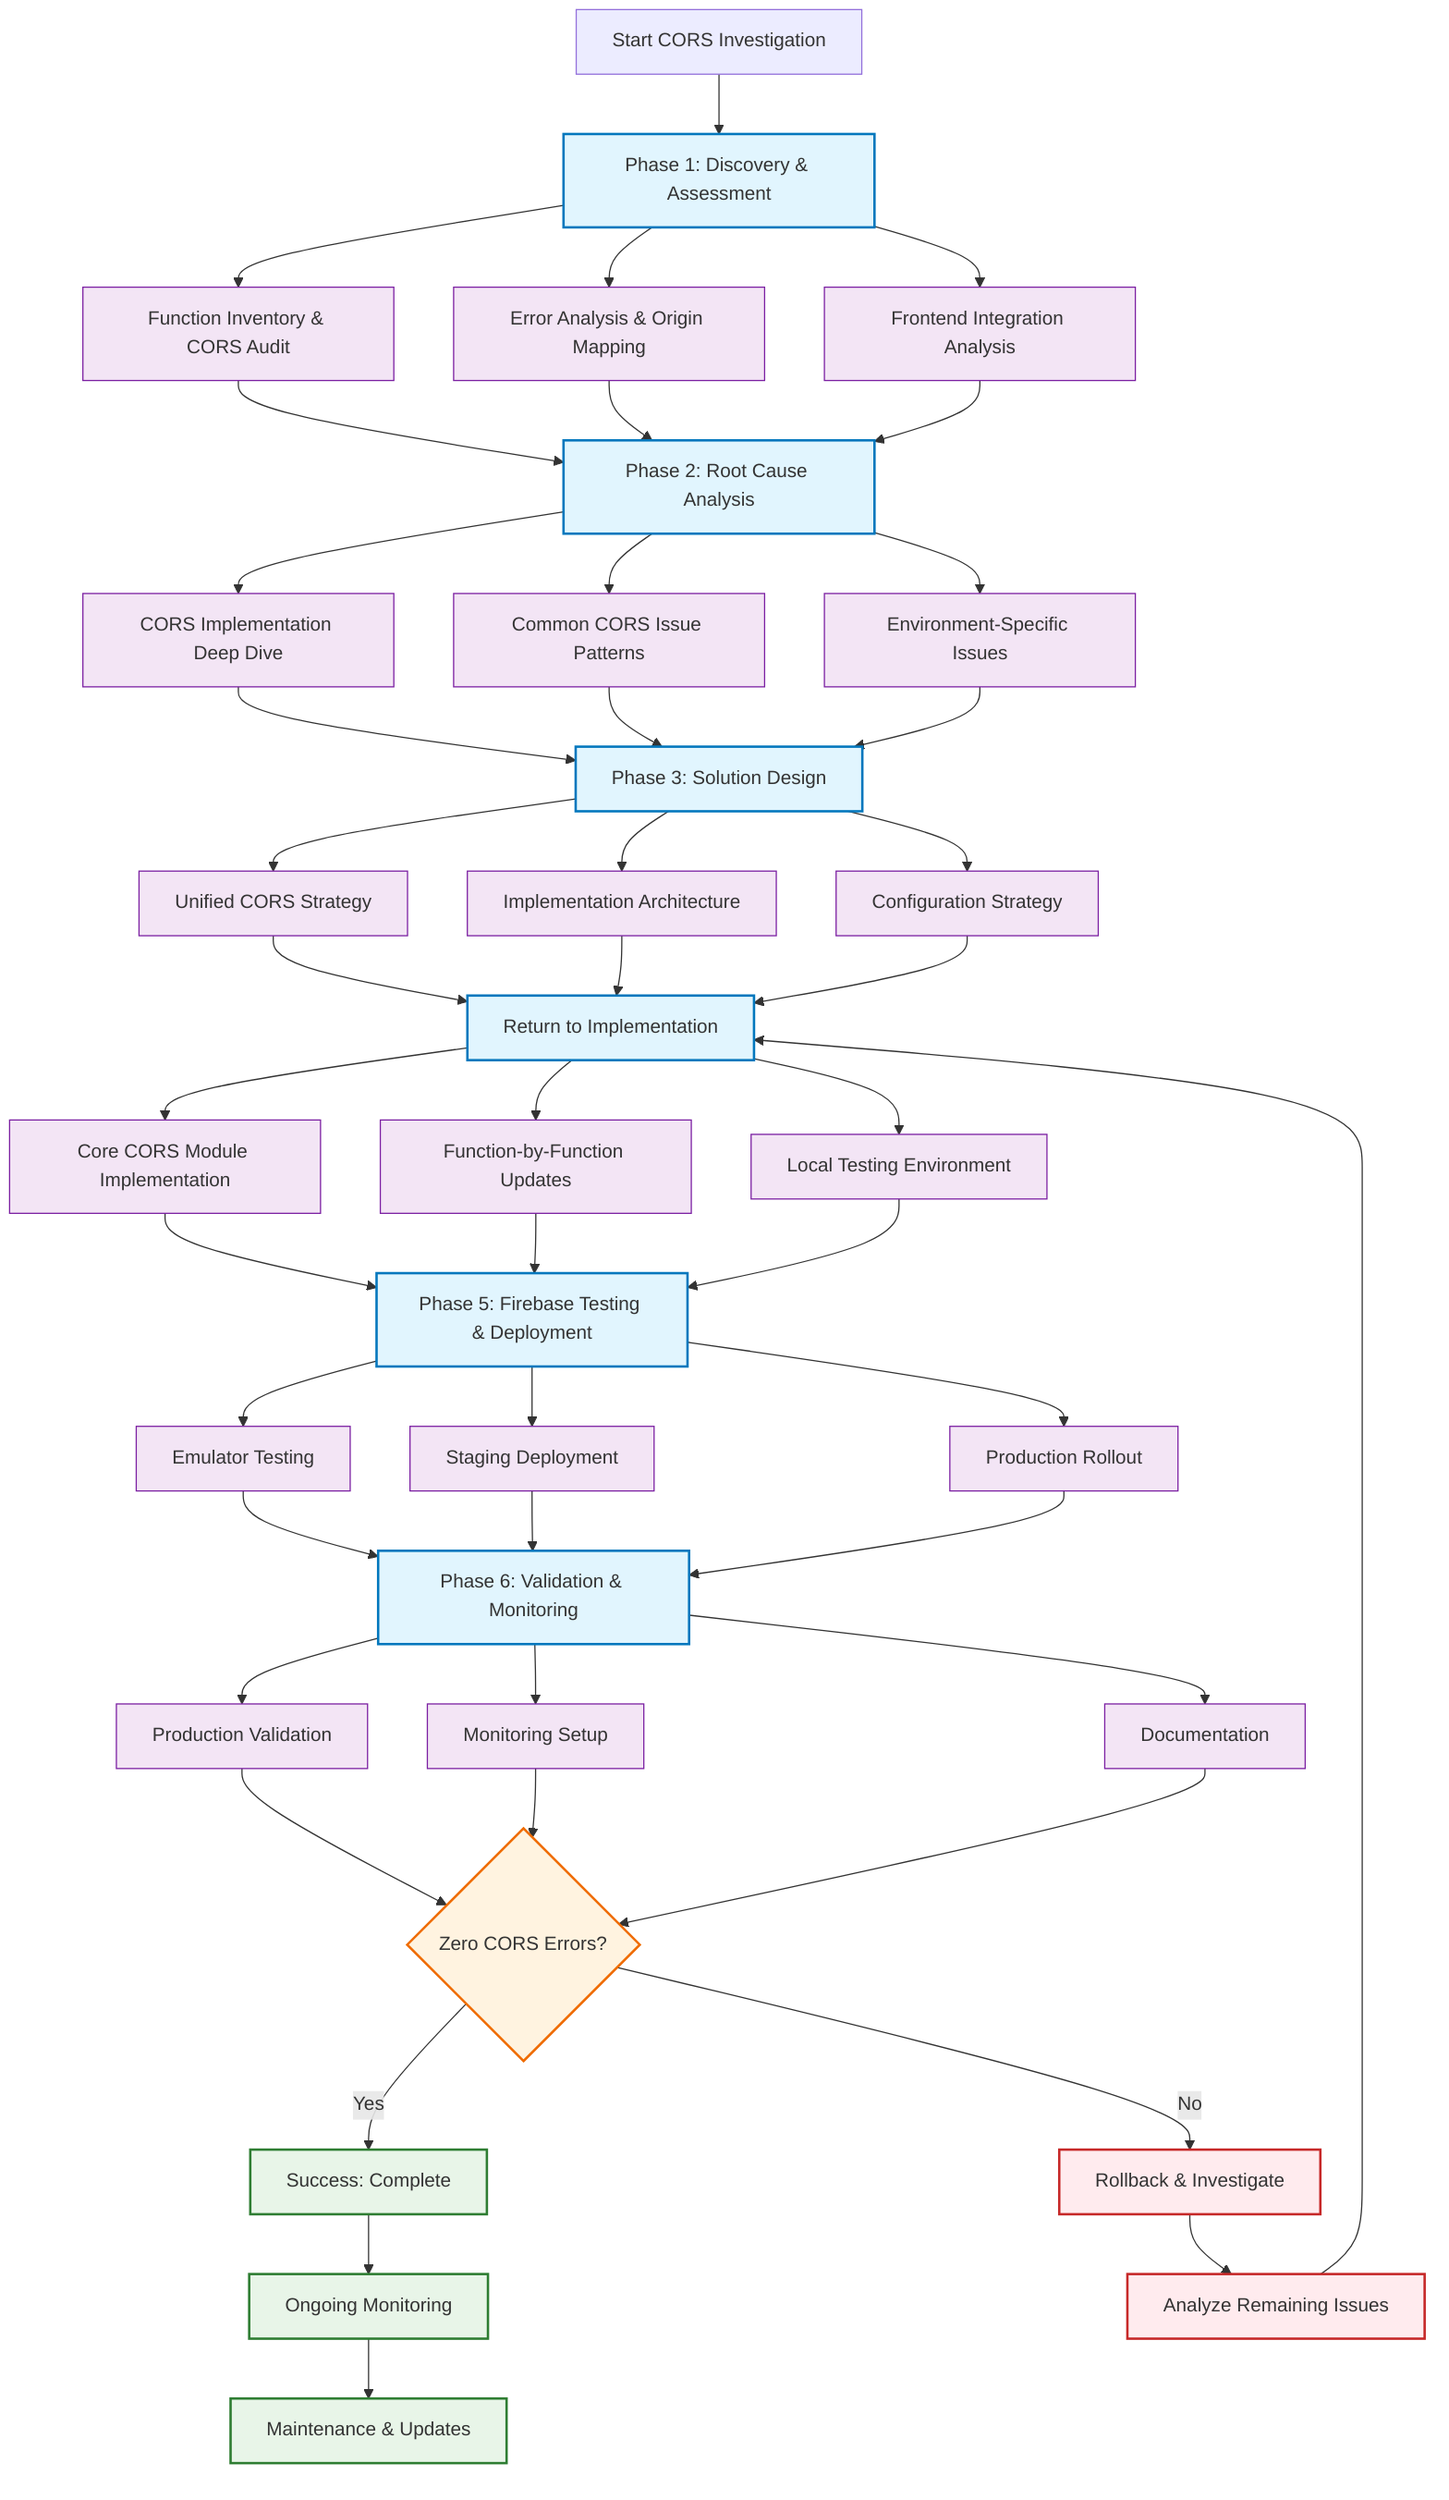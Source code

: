 graph TD
    A[Start CORS Investigation] --> B[Phase 1: Discovery & Assessment]
    
    B --> B1[Function Inventory & CORS Audit]
    B --> B2[Error Analysis & Origin Mapping]
    B --> B3[Frontend Integration Analysis]
    
    B1 --> C[Phase 2: Root Cause Analysis]
    B2 --> C
    B3 --> C
    
    C --> C1[CORS Implementation Deep Dive]
    C --> C2[Common CORS Issue Patterns]
    C --> C3[Environment-Specific Issues]
    
    C1 --> D[Phase 3: Solution Design]
    C2 --> D
    C3 --> D
    
    D --> D1[Unified CORS Strategy]
    D --> D2[Implementation Architecture]
    D --> D3[Configuration Strategy]
    
    D1 --> E[Phase 4: Implementation & Testing]
    D2 --> E
    D3 --> E
    
    E --> E1[Core CORS Module Implementation]
    E --> E2[Function-by-Function Updates]
    E --> E3[Local Testing Environment]
    
    E1 --> F[Phase 5: Firebase Testing & Deployment]
    E2 --> F
    E3 --> F
    
    F --> F1[Emulator Testing]
    F --> F2[Staging Deployment]
    F --> F3[Production Rollout]
    
    F1 --> G[Phase 6: Validation & Monitoring]
    F2 --> G
    F3 --> G
    
    G --> G1[Production Validation]
    G --> G2[Monitoring Setup]
    G --> G3[Documentation]
    
    G1 --> H{Zero CORS Errors?}
    G2 --> H
    G3 --> H
    
    H -->|Yes| I[Success: Complete]
    H -->|No| J[Rollback & Investigate]
    
    J --> K[Analyze Remaining Issues]
    K --> E[Return to Implementation]
    
    I --> L[Ongoing Monitoring]
    L --> M[Maintenance & Updates]
    
    %% Styling
    classDef phaseBox fill:#e1f5fe,stroke:#0277bd,stroke-width:2px
    classDef taskBox fill:#f3e5f5,stroke:#7b1fa2,stroke-width:1px
    classDef decisionBox fill:#fff3e0,stroke:#ef6c00,stroke-width:2px
    classDef successBox fill:#e8f5e8,stroke:#2e7d32,stroke-width:2px
    classDef rollbackBox fill:#ffebee,stroke:#c62828,stroke-width:2px
    
    class B,C,D,E,F,G phaseBox
    class B1,B2,B3,C1,C2,C3,D1,D2,D3,E1,E2,E3,F1,F2,F3,G1,G2,G3 taskBox
    class H decisionBox
    class I,L,M successBox
    class J,K rollbackBox